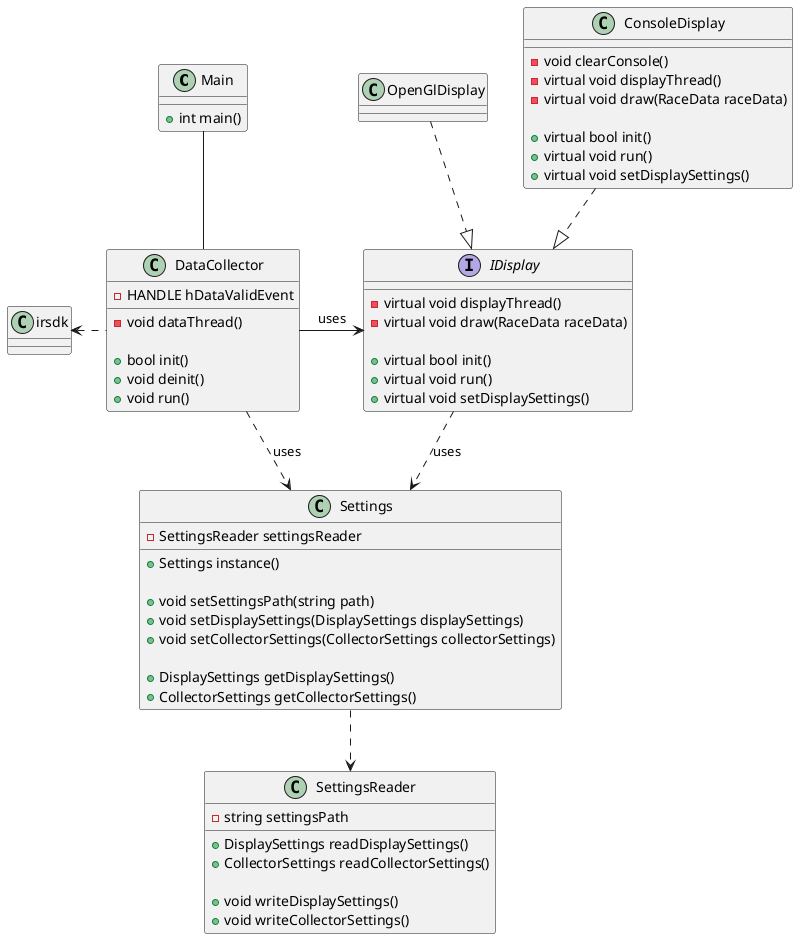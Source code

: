 @startuml

class Main
{
    +int main()
}

class irsdk

class DataCollector
{
    -HANDLE hDataValidEvent

    -void dataThread()

    +bool init()
    +void deinit()
    +void run()
}

interface IDisplay
{
    -virtual void displayThread()
    -virtual void draw(RaceData raceData)

    +virtual bool init()
    +virtual void run()
    +virtual void setDisplaySettings()
}

class ConsoleDisplay
{
    -void clearConsole()
    -virtual void displayThread()
    -virtual void draw(RaceData raceData)

    +virtual bool init()
    +virtual void run()
    +virtual void setDisplaySettings()
}

class OpenGlDisplay
{
}

class Settings
{
    -SettingsReader settingsReader

    +Settings instance()

    +void setSettingsPath(string path)
    +void setDisplaySettings(DisplaySettings displaySettings)
    +void setCollectorSettings(CollectorSettings collectorSettings)

    +DisplaySettings getDisplaySettings()
    +CollectorSettings getCollectorSettings()
}

class SettingsReader
{
    -string settingsPath

    +DisplaySettings readDisplaySettings()
    +CollectorSettings readCollectorSettings()

    +void writeDisplaySettings()
    +void writeCollectorSettings()
}

ConsoleDisplay ..|> IDisplay
OpenGlDisplay ..|> IDisplay
IDisplay ..> Settings : uses

Main -- DataCollector
DataCollector .left.> irsdk
DataCollector ..> Settings : uses
DataCollector -right-> IDisplay : uses

Settings ..> SettingsReader

@enduml